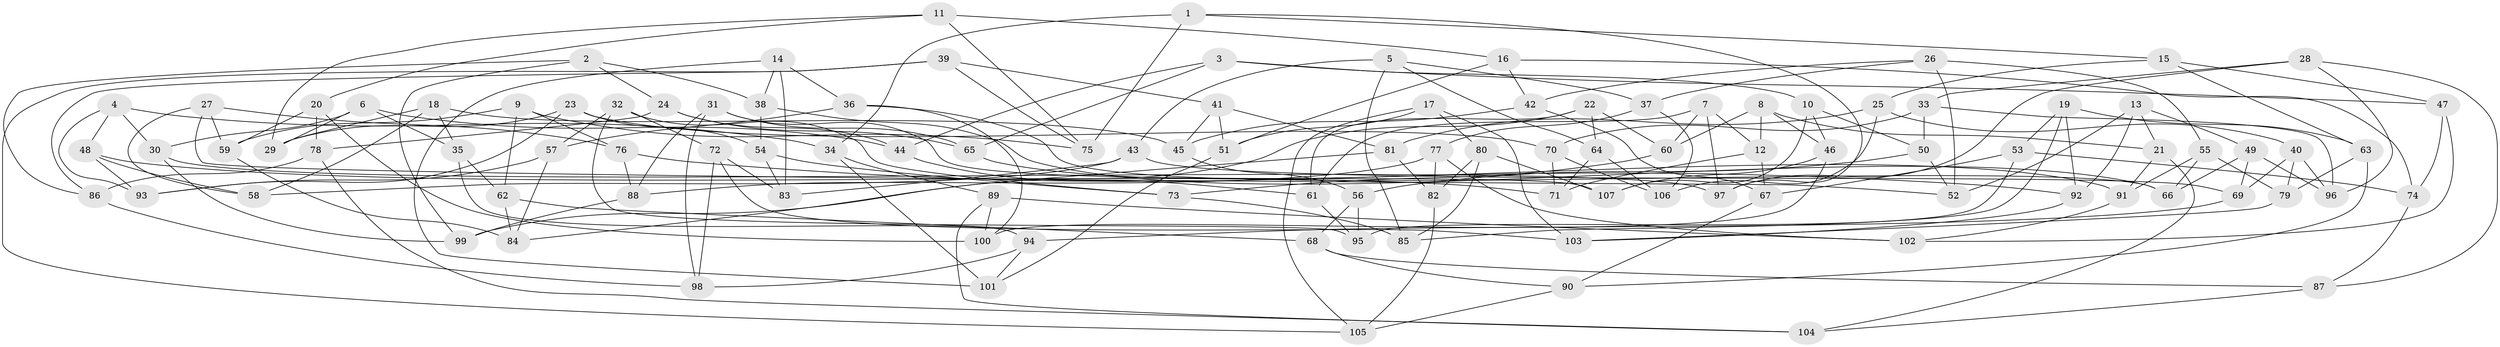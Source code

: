 // coarse degree distribution, {4: 0.625, 3: 0.03125, 8: 0.0625, 5: 0.15625, 6: 0.03125, 7: 0.046875, 9: 0.015625, 14: 0.015625, 2: 0.015625}
// Generated by graph-tools (version 1.1) at 2025/02/03/04/25 22:02:12]
// undirected, 107 vertices, 214 edges
graph export_dot {
graph [start="1"]
  node [color=gray90,style=filled];
  1;
  2;
  3;
  4;
  5;
  6;
  7;
  8;
  9;
  10;
  11;
  12;
  13;
  14;
  15;
  16;
  17;
  18;
  19;
  20;
  21;
  22;
  23;
  24;
  25;
  26;
  27;
  28;
  29;
  30;
  31;
  32;
  33;
  34;
  35;
  36;
  37;
  38;
  39;
  40;
  41;
  42;
  43;
  44;
  45;
  46;
  47;
  48;
  49;
  50;
  51;
  52;
  53;
  54;
  55;
  56;
  57;
  58;
  59;
  60;
  61;
  62;
  63;
  64;
  65;
  66;
  67;
  68;
  69;
  70;
  71;
  72;
  73;
  74;
  75;
  76;
  77;
  78;
  79;
  80;
  81;
  82;
  83;
  84;
  85;
  86;
  87;
  88;
  89;
  90;
  91;
  92;
  93;
  94;
  95;
  96;
  97;
  98;
  99;
  100;
  101;
  102;
  103;
  104;
  105;
  106;
  107;
  1 -- 34;
  1 -- 15;
  1 -- 97;
  1 -- 75;
  2 -- 38;
  2 -- 24;
  2 -- 99;
  2 -- 86;
  3 -- 10;
  3 -- 47;
  3 -- 65;
  3 -- 44;
  4 -- 30;
  4 -- 48;
  4 -- 34;
  4 -- 93;
  5 -- 43;
  5 -- 85;
  5 -- 64;
  5 -- 37;
  6 -- 30;
  6 -- 29;
  6 -- 44;
  6 -- 35;
  7 -- 97;
  7 -- 60;
  7 -- 61;
  7 -- 12;
  8 -- 60;
  8 -- 46;
  8 -- 21;
  8 -- 12;
  9 -- 59;
  9 -- 76;
  9 -- 62;
  9 -- 75;
  10 -- 46;
  10 -- 50;
  10 -- 107;
  11 -- 75;
  11 -- 16;
  11 -- 20;
  11 -- 29;
  12 -- 71;
  12 -- 67;
  13 -- 92;
  13 -- 52;
  13 -- 49;
  13 -- 21;
  14 -- 83;
  14 -- 101;
  14 -- 36;
  14 -- 38;
  15 -- 63;
  15 -- 25;
  15 -- 47;
  16 -- 51;
  16 -- 42;
  16 -- 74;
  17 -- 103;
  17 -- 80;
  17 -- 105;
  17 -- 51;
  18 -- 45;
  18 -- 35;
  18 -- 58;
  18 -- 29;
  19 -- 53;
  19 -- 85;
  19 -- 63;
  19 -- 92;
  20 -- 59;
  20 -- 78;
  20 -- 100;
  21 -- 91;
  21 -- 104;
  22 -- 84;
  22 -- 60;
  22 -- 64;
  22 -- 61;
  23 -- 70;
  23 -- 29;
  23 -- 54;
  23 -- 93;
  24 -- 78;
  24 -- 44;
  24 -- 65;
  25 -- 40;
  25 -- 81;
  25 -- 106;
  26 -- 52;
  26 -- 42;
  26 -- 55;
  26 -- 37;
  27 -- 59;
  27 -- 58;
  27 -- 52;
  27 -- 76;
  28 -- 96;
  28 -- 97;
  28 -- 33;
  28 -- 87;
  30 -- 97;
  30 -- 99;
  31 -- 88;
  31 -- 65;
  31 -- 98;
  31 -- 107;
  32 -- 95;
  32 -- 57;
  32 -- 72;
  32 -- 73;
  33 -- 96;
  33 -- 50;
  33 -- 70;
  34 -- 89;
  34 -- 101;
  35 -- 62;
  35 -- 94;
  36 -- 100;
  36 -- 57;
  36 -- 66;
  37 -- 106;
  37 -- 77;
  38 -- 54;
  38 -- 66;
  39 -- 105;
  39 -- 41;
  39 -- 75;
  39 -- 86;
  40 -- 69;
  40 -- 96;
  40 -- 79;
  41 -- 45;
  41 -- 51;
  41 -- 81;
  42 -- 67;
  42 -- 45;
  43 -- 58;
  43 -- 69;
  43 -- 83;
  44 -- 61;
  45 -- 56;
  46 -- 107;
  46 -- 100;
  47 -- 102;
  47 -- 74;
  48 -- 71;
  48 -- 93;
  48 -- 58;
  49 -- 66;
  49 -- 96;
  49 -- 69;
  50 -- 56;
  50 -- 52;
  51 -- 101;
  53 -- 74;
  53 -- 67;
  53 -- 95;
  54 -- 83;
  54 -- 73;
  55 -- 66;
  55 -- 91;
  55 -- 79;
  56 -- 95;
  56 -- 68;
  57 -- 84;
  57 -- 93;
  59 -- 84;
  60 -- 73;
  61 -- 95;
  62 -- 84;
  62 -- 68;
  63 -- 90;
  63 -- 79;
  64 -- 71;
  64 -- 106;
  65 -- 91;
  67 -- 90;
  68 -- 90;
  68 -- 87;
  69 -- 94;
  70 -- 106;
  70 -- 71;
  72 -- 98;
  72 -- 83;
  72 -- 103;
  73 -- 85;
  74 -- 87;
  76 -- 92;
  76 -- 88;
  77 -- 82;
  77 -- 102;
  77 -- 88;
  78 -- 86;
  78 -- 104;
  79 -- 103;
  80 -- 85;
  80 -- 107;
  80 -- 82;
  81 -- 99;
  81 -- 82;
  82 -- 105;
  86 -- 98;
  87 -- 104;
  88 -- 99;
  89 -- 104;
  89 -- 100;
  89 -- 102;
  90 -- 105;
  91 -- 102;
  92 -- 103;
  94 -- 101;
  94 -- 98;
}
